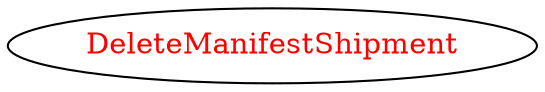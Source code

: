 digraph dependencyGraph {
 concentrate=true;
 ranksep="2.0";
 rankdir="LR"; 
 splines="ortho";
"DeleteManifestShipment" [fontcolor="red"];
}